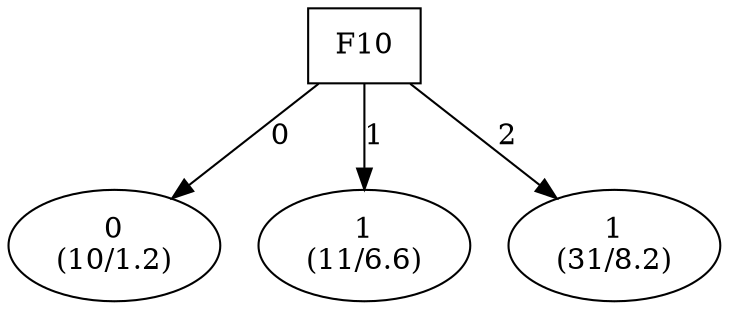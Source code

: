 digraph YaDT {
n0 [ shape=box, label="F10\n"]
n0 -> n1 [label="0"]
n1 [ shape=ellipse, label="0\n(10/1.2)"]
n0 -> n2 [label="1"]
n2 [ shape=ellipse, label="1\n(11/6.6)"]
n0 -> n3 [label="2"]
n3 [ shape=ellipse, label="1\n(31/8.2)"]
}
